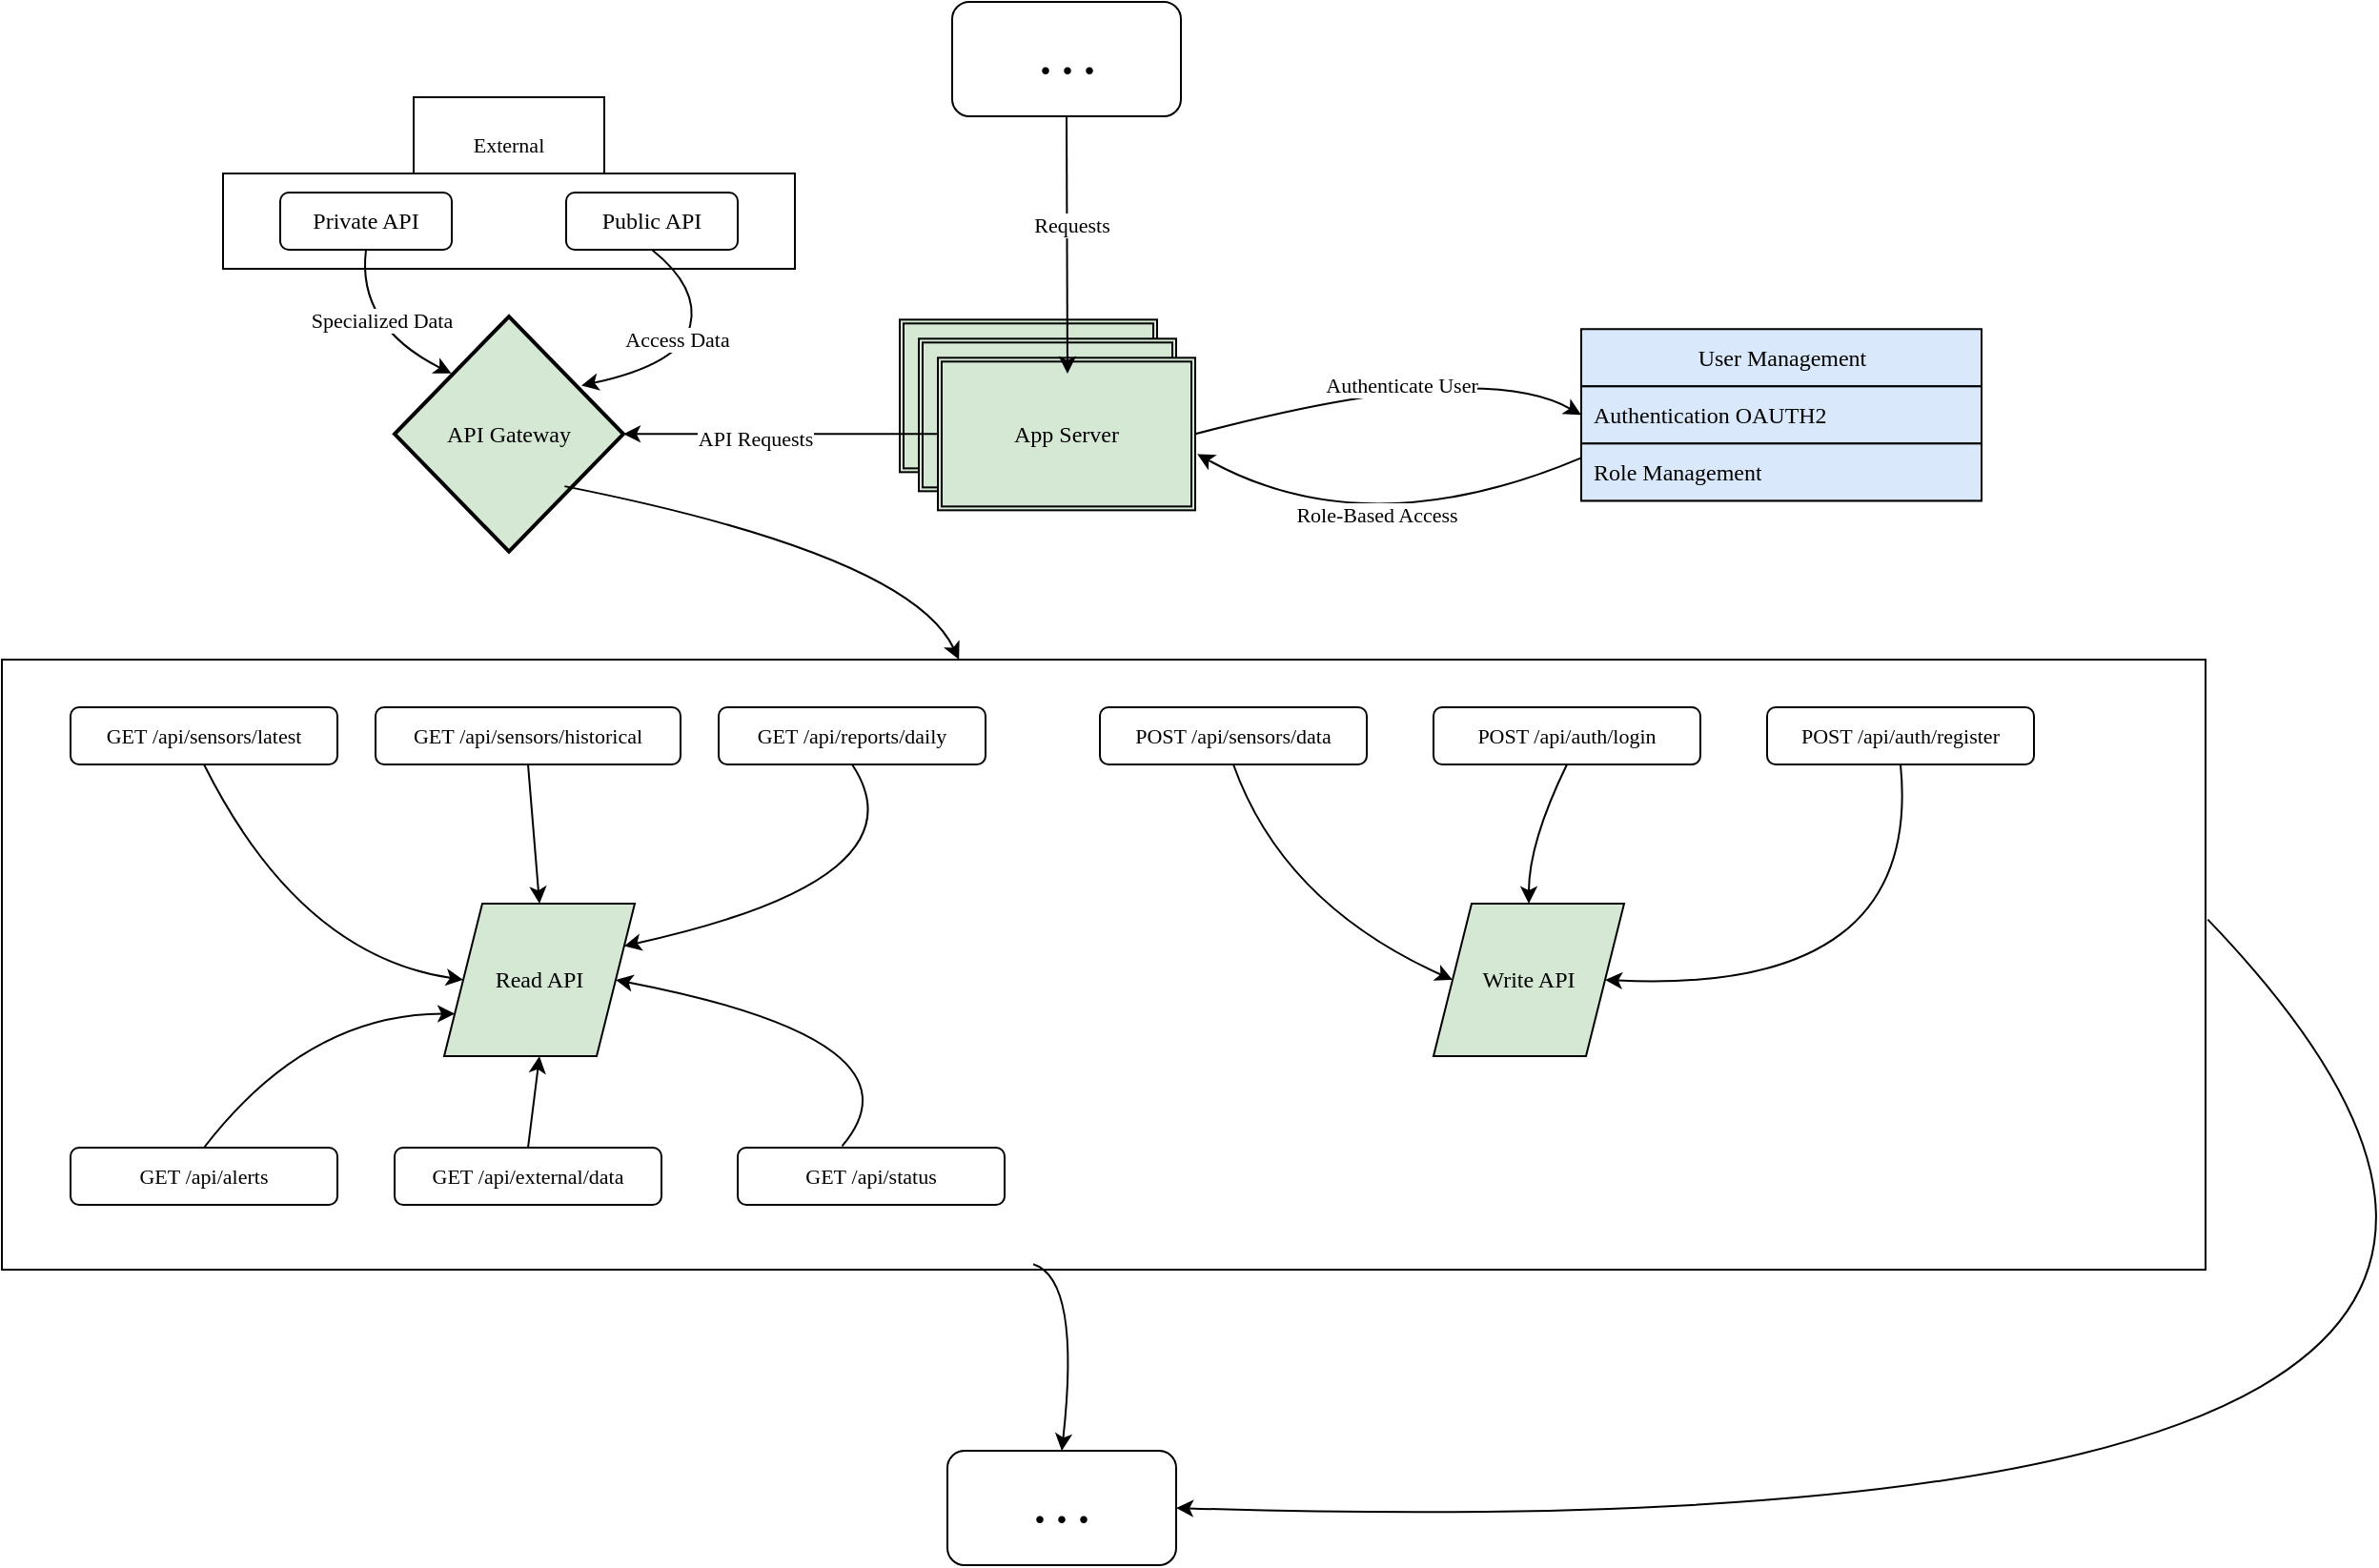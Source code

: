 <mxfile version="26.0.9">
  <diagram id="Lz21QKMlTZkSokL3q0T9" name="Page-3">
    <mxGraphModel dx="3170" dy="2810" grid="1" gridSize="8" guides="1" tooltips="1" connect="1" arrows="1" fold="1" page="1" pageScale="1" pageWidth="1600" pageHeight="1100" math="0" shadow="0">
      <root>
        <mxCell id="0" />
        <mxCell id="1" parent="0" />
        <mxCell id="G4arTZ-eLfZ_415VaoW4-1" value="" style="rounded=0;whiteSpace=wrap;html=1;fillColor=none;fontFamily=Comic Sans MS;fontSize=11;" parent="1" vertex="1">
          <mxGeometry x="224" y="480" width="1156" height="320" as="geometry" />
        </mxCell>
        <mxCell id="41eCFME9FWgPAuhepwrC-23" value="" style="rounded=0;whiteSpace=wrap;html=1;fillColor=none;fontFamily=Comic Sans MS;fontSize=11;" parent="1" vertex="1">
          <mxGeometry x="340" y="225" width="300" height="50" as="geometry" />
        </mxCell>
        <mxCell id="AawS_CYTbvHG_qcbmdIw-1" value=". . ." style="rounded=1;whiteSpace=wrap;html=1;fontFamily=Comic Sans MS;fontStyle=1;fontSize=23;" parent="1" vertex="1">
          <mxGeometry x="722.5" y="135" width="120" height="60" as="geometry" />
        </mxCell>
        <mxCell id="41eCFME9FWgPAuhepwrC-1" value="App Server" style="shape=ext;double=1;rounded=0;whiteSpace=wrap;html=1;fillColor=#d5e8d4;strokeColor=#000000;fontFamily=Comic Sans MS;" parent="1" vertex="1">
          <mxGeometry x="695" y="301.67" width="135" height="80" as="geometry" />
        </mxCell>
        <mxCell id="41eCFME9FWgPAuhepwrC-2" value="App Server" style="shape=ext;double=1;rounded=0;whiteSpace=wrap;html=1;fillColor=#d5e8d4;strokeColor=#000000;fontFamily=Comic Sans MS;" parent="1" vertex="1">
          <mxGeometry x="705" y="311.67" width="135" height="80" as="geometry" />
        </mxCell>
        <mxCell id="41eCFME9FWgPAuhepwrC-3" value="App Server" style="shape=ext;double=1;rounded=0;whiteSpace=wrap;html=1;fillColor=#d5e8d4;strokeColor=#000000;fontFamily=Comic Sans MS;" parent="1" vertex="1">
          <mxGeometry x="715" y="321.67" width="135" height="80" as="geometry" />
        </mxCell>
        <mxCell id="41eCFME9FWgPAuhepwrC-4" value="" style="endArrow=classic;html=1;rounded=0;exitX=0.5;exitY=1;exitDx=0;exitDy=0;fontFamily=Comic Sans MS;" parent="1" source="AawS_CYTbvHG_qcbmdIw-1" edge="1">
          <mxGeometry width="50" height="50" relative="1" as="geometry">
            <mxPoint x="790" y="205" as="sourcePoint" />
            <mxPoint x="783" y="330" as="targetPoint" />
          </mxGeometry>
        </mxCell>
        <mxCell id="41eCFME9FWgPAuhepwrC-5" value="Requests" style="edgeLabel;html=1;align=center;verticalAlign=middle;resizable=0;points=[];fontFamily=Comic Sans MS;" parent="41eCFME9FWgPAuhepwrC-4" vertex="1" connectable="0">
          <mxGeometry x="-0.158" y="2" relative="1" as="geometry">
            <mxPoint as="offset" />
          </mxGeometry>
        </mxCell>
        <mxCell id="41eCFME9FWgPAuhepwrC-6" value="User Management" style="swimlane;fontStyle=0;childLayout=stackLayout;horizontal=1;startSize=30;horizontalStack=0;resizeParent=1;resizeParentMax=0;resizeLast=0;collapsible=1;marginBottom=0;whiteSpace=wrap;html=1;fillColor=#dae8fc;strokeColor=#000000;fontFamily=Comic Sans MS;fontColor=#000000;" parent="1" vertex="1">
          <mxGeometry x="1052.5" y="306.67" width="210" height="90" as="geometry" />
        </mxCell>
        <mxCell id="41eCFME9FWgPAuhepwrC-7" value="Authentication OAUTH2" style="text;strokeColor=#000000;fillColor=#dae8fc;align=left;verticalAlign=middle;spacingLeft=4;spacingRight=4;overflow=hidden;points=[[0,0.5],[1,0.5]];portConstraint=eastwest;rotatable=0;whiteSpace=wrap;html=1;fontFamily=Comic Sans MS;fontColor=#000000;" parent="41eCFME9FWgPAuhepwrC-6" vertex="1">
          <mxGeometry y="30" width="210" height="30" as="geometry" />
        </mxCell>
        <mxCell id="41eCFME9FWgPAuhepwrC-8" value="Role Management" style="text;strokeColor=#000000;fillColor=#dae8fc;align=left;verticalAlign=middle;spacingLeft=4;spacingRight=4;overflow=hidden;points=[[0,0.5],[1,0.5]];portConstraint=eastwest;rotatable=0;whiteSpace=wrap;html=1;fontFamily=Comic Sans MS;fontColor=#000000;" parent="41eCFME9FWgPAuhepwrC-6" vertex="1">
          <mxGeometry y="60" width="210" height="30" as="geometry" />
        </mxCell>
        <mxCell id="41eCFME9FWgPAuhepwrC-9" value="" style="curved=1;endArrow=classic;html=1;rounded=0;exitX=1;exitY=0.5;exitDx=0;exitDy=0;entryX=0;entryY=0.5;entryDx=0;entryDy=0;fontFamily=Comic Sans MS;" parent="1" source="41eCFME9FWgPAuhepwrC-3" target="41eCFME9FWgPAuhepwrC-7" edge="1">
          <mxGeometry width="50" height="50" relative="1" as="geometry">
            <mxPoint x="1030" y="401.67" as="sourcePoint" />
            <mxPoint x="1080" y="351.67" as="targetPoint" />
            <Array as="points">
              <mxPoint x="1000" y="321.67" />
            </Array>
          </mxGeometry>
        </mxCell>
        <mxCell id="41eCFME9FWgPAuhepwrC-10" value="Authenticate User" style="edgeLabel;html=1;align=center;verticalAlign=middle;resizable=0;points=[];fontFamily=Comic Sans MS;" parent="41eCFME9FWgPAuhepwrC-9" vertex="1" connectable="0">
          <mxGeometry x="0.022" y="-4" relative="1" as="geometry">
            <mxPoint y="-1" as="offset" />
          </mxGeometry>
        </mxCell>
        <mxCell id="41eCFME9FWgPAuhepwrC-11" value="" style="curved=1;endArrow=classic;html=1;rounded=0;entryX=1.008;entryY=0.631;entryDx=0;entryDy=0;entryPerimeter=0;exitX=0;exitY=0.75;exitDx=0;exitDy=0;fontFamily=Comic Sans MS;" parent="1" source="41eCFME9FWgPAuhepwrC-6" target="41eCFME9FWgPAuhepwrC-3" edge="1">
          <mxGeometry width="50" height="50" relative="1" as="geometry">
            <mxPoint x="910" y="451.67" as="sourcePoint" />
            <mxPoint x="990" y="421.67" as="targetPoint" />
            <Array as="points">
              <mxPoint x="940" y="421.67" />
            </Array>
          </mxGeometry>
        </mxCell>
        <mxCell id="41eCFME9FWgPAuhepwrC-12" value="Role-Based Access" style="edgeLabel;html=1;align=center;verticalAlign=middle;resizable=0;points=[];fontFamily=Comic Sans MS;" parent="41eCFME9FWgPAuhepwrC-11" vertex="1" connectable="0">
          <mxGeometry x="-0.006" y="-15" relative="1" as="geometry">
            <mxPoint x="1" as="offset" />
          </mxGeometry>
        </mxCell>
        <mxCell id="41eCFME9FWgPAuhepwrC-13" value="API Gateway" style="strokeWidth=2;html=1;shape=mxgraph.flowchart.decision;whiteSpace=wrap;fillColor=#d5e8d4;strokeColor=#000000;fontFamily=Comic Sans MS;" parent="1" vertex="1">
          <mxGeometry x="430" y="300.01" width="120" height="123.33" as="geometry" />
        </mxCell>
        <mxCell id="41eCFME9FWgPAuhepwrC-14" value="" style="endArrow=classic;html=1;rounded=0;entryX=1;entryY=0.5;entryDx=0;entryDy=0;entryPerimeter=0;exitX=0;exitY=0.5;exitDx=0;exitDy=0;fontFamily=Comic Sans MS;" parent="1" source="41eCFME9FWgPAuhepwrC-3" target="41eCFME9FWgPAuhepwrC-13" edge="1">
          <mxGeometry width="50" height="50" relative="1" as="geometry">
            <mxPoint x="590" y="335" as="sourcePoint" />
            <mxPoint x="640" y="285" as="targetPoint" />
          </mxGeometry>
        </mxCell>
        <mxCell id="41eCFME9FWgPAuhepwrC-15" value="API Requests" style="edgeLabel;html=1;align=center;verticalAlign=middle;resizable=0;points=[];fontFamily=Comic Sans MS;" parent="41eCFME9FWgPAuhepwrC-14" vertex="1" connectable="0">
          <mxGeometry x="0.172" y="2" relative="1" as="geometry">
            <mxPoint as="offset" />
          </mxGeometry>
        </mxCell>
        <mxCell id="41eCFME9FWgPAuhepwrC-16" value="Private API" style="rounded=1;whiteSpace=wrap;html=1;fontFamily=Comic Sans MS;" parent="1" vertex="1">
          <mxGeometry x="370" y="235" width="90" height="30" as="geometry" />
        </mxCell>
        <mxCell id="41eCFME9FWgPAuhepwrC-17" value="Public API" style="rounded=1;whiteSpace=wrap;html=1;fontFamily=Comic Sans MS;" parent="1" vertex="1">
          <mxGeometry x="520" y="235" width="90" height="30" as="geometry" />
        </mxCell>
        <mxCell id="41eCFME9FWgPAuhepwrC-18" value="" style="curved=1;endArrow=classic;html=1;rounded=0;exitX=0.5;exitY=1;exitDx=0;exitDy=0;entryX=0.817;entryY=0.294;entryDx=0;entryDy=0;entryPerimeter=0;fontFamily=Comic Sans MS;" parent="1" source="41eCFME9FWgPAuhepwrC-17" target="41eCFME9FWgPAuhepwrC-13" edge="1">
          <mxGeometry width="50" height="50" relative="1" as="geometry">
            <mxPoint x="680" y="385" as="sourcePoint" />
            <mxPoint x="730" y="335" as="targetPoint" />
            <Array as="points">
              <mxPoint x="590" y="285" />
              <mxPoint x="580" y="325" />
            </Array>
          </mxGeometry>
        </mxCell>
        <mxCell id="41eCFME9FWgPAuhepwrC-19" value="Access Data" style="edgeLabel;html=1;align=center;verticalAlign=middle;resizable=0;points=[];fontFamily=Comic Sans MS;" parent="41eCFME9FWgPAuhepwrC-18" vertex="1" connectable="0">
          <mxGeometry x="-0.033" y="-5" relative="1" as="geometry">
            <mxPoint as="offset" />
          </mxGeometry>
        </mxCell>
        <mxCell id="41eCFME9FWgPAuhepwrC-20" value="" style="curved=1;endArrow=classic;html=1;rounded=0;exitX=0.5;exitY=1;exitDx=0;exitDy=0;entryX=0.248;entryY=0.242;entryDx=0;entryDy=0;entryPerimeter=0;fontFamily=Comic Sans MS;" parent="1" source="41eCFME9FWgPAuhepwrC-16" target="41eCFME9FWgPAuhepwrC-13" edge="1">
          <mxGeometry width="50" height="50" relative="1" as="geometry">
            <mxPoint x="680" y="385" as="sourcePoint" />
            <mxPoint x="730" y="335" as="targetPoint" />
            <Array as="points">
              <mxPoint x="410" y="305" />
            </Array>
          </mxGeometry>
        </mxCell>
        <mxCell id="41eCFME9FWgPAuhepwrC-21" value="Specialized Data" style="edgeLabel;html=1;align=center;verticalAlign=middle;resizable=0;points=[];fontFamily=Comic Sans MS;" parent="41eCFME9FWgPAuhepwrC-20" vertex="1" connectable="0">
          <mxGeometry x="0.052" y="9" relative="1" as="geometry">
            <mxPoint as="offset" />
          </mxGeometry>
        </mxCell>
        <mxCell id="41eCFME9FWgPAuhepwrC-24" value="External" style="text;html=1;align=center;verticalAlign=middle;whiteSpace=wrap;rounded=0;fontFamily=Comic Sans MS;fontSize=11;" parent="1" vertex="1">
          <mxGeometry x="460" y="195" width="60" height="30" as="geometry" />
        </mxCell>
        <mxCell id="X9Cq_pv23FhvsYlwHoZe-1" value="Read API" style="shape=parallelogram;perimeter=parallelogramPerimeter;whiteSpace=wrap;html=1;fixedSize=1;fillColor=#d5e8d4;strokeColor=#000000;fontFamily=Comic Sans MS;" parent="1" vertex="1">
          <mxGeometry x="456" y="608" width="100" height="80" as="geometry" />
        </mxCell>
        <mxCell id="X9Cq_pv23FhvsYlwHoZe-2" value="Write API" style="shape=parallelogram;perimeter=parallelogramPerimeter;whiteSpace=wrap;html=1;fixedSize=1;fillColor=#d5e8d4;strokeColor=#000000;fontFamily=Comic Sans MS;" parent="1" vertex="1">
          <mxGeometry x="975" y="608" width="100" height="80" as="geometry" />
        </mxCell>
        <mxCell id="G4arTZ-eLfZ_415VaoW4-2" value="GET&amp;nbsp;/api/sensors/latest" style="rounded=1;whiteSpace=wrap;html=1;fontFamily=Comic Sans MS;fontSize=11;" parent="1" vertex="1">
          <mxGeometry x="260" y="505" width="140" height="30" as="geometry" />
        </mxCell>
        <mxCell id="G4arTZ-eLfZ_415VaoW4-3" value="GET&amp;nbsp;/api/sensors/historical" style="rounded=1;whiteSpace=wrap;html=1;fontFamily=Comic Sans MS;fontSize=11;" parent="1" vertex="1">
          <mxGeometry x="420" y="505" width="160" height="30" as="geometry" />
        </mxCell>
        <mxCell id="G4arTZ-eLfZ_415VaoW4-4" value="GET&amp;nbsp;/api/reports/daily" style="rounded=1;whiteSpace=wrap;html=1;fontFamily=Comic Sans MS;fontSize=11;" parent="1" vertex="1">
          <mxGeometry x="600" y="505" width="140" height="30" as="geometry" />
        </mxCell>
        <mxCell id="G4arTZ-eLfZ_415VaoW4-6" value="" style="rounded=0;whiteSpace=wrap;html=1;fillColor=none;fontFamily=Comic Sans MS;fontSize=11;" parent="1" vertex="1">
          <mxGeometry x="440" y="185" width="100" height="40" as="geometry" />
        </mxCell>
        <mxCell id="G4arTZ-eLfZ_415VaoW4-5" value="GET&amp;nbsp;/api/alerts" style="rounded=1;whiteSpace=wrap;html=1;fontFamily=Comic Sans MS;fontSize=11;" parent="1" vertex="1">
          <mxGeometry x="260" y="736" width="140" height="30" as="geometry" />
        </mxCell>
        <mxCell id="G4arTZ-eLfZ_415VaoW4-7" value="GET&amp;nbsp;/api/external/data" style="rounded=1;whiteSpace=wrap;html=1;fontFamily=Comic Sans MS;fontSize=11;" parent="1" vertex="1">
          <mxGeometry x="430" y="736" width="140" height="30" as="geometry" />
        </mxCell>
        <mxCell id="G4arTZ-eLfZ_415VaoW4-8" value="POST /api/sensors/data" style="rounded=1;whiteSpace=wrap;html=1;fontFamily=Comic Sans MS;fontSize=11;" parent="1" vertex="1">
          <mxGeometry x="800" y="505" width="140" height="30" as="geometry" />
        </mxCell>
        <mxCell id="G4arTZ-eLfZ_415VaoW4-9" value="" style="curved=1;endArrow=classic;html=1;rounded=0;exitX=0.5;exitY=1;exitDx=0;exitDy=0;entryX=0;entryY=0.5;entryDx=0;entryDy=0;fontFamily=Comic Sans MS;fontSize=11;" parent="1" source="G4arTZ-eLfZ_415VaoW4-2" target="X9Cq_pv23FhvsYlwHoZe-1" edge="1">
          <mxGeometry width="50" height="50" relative="1" as="geometry">
            <mxPoint x="760" y="555" as="sourcePoint" />
            <mxPoint x="810" y="505" as="targetPoint" />
            <Array as="points">
              <mxPoint x="380" y="635" />
            </Array>
          </mxGeometry>
        </mxCell>
        <mxCell id="G4arTZ-eLfZ_415VaoW4-10" value="" style="curved=1;endArrow=classic;html=1;rounded=0;exitX=0.5;exitY=1;exitDx=0;exitDy=0;entryX=0.5;entryY=0;entryDx=0;entryDy=0;fontFamily=Comic Sans MS;fontSize=11;" parent="1" source="G4arTZ-eLfZ_415VaoW4-3" target="X9Cq_pv23FhvsYlwHoZe-1" edge="1">
          <mxGeometry width="50" height="50" relative="1" as="geometry">
            <mxPoint x="335" y="575" as="sourcePoint" />
            <mxPoint x="665" y="665" as="targetPoint" />
            <Array as="points" />
          </mxGeometry>
        </mxCell>
        <mxCell id="G4arTZ-eLfZ_415VaoW4-11" value="" style="curved=1;endArrow=classic;html=1;rounded=0;exitX=0.5;exitY=1;exitDx=0;exitDy=0;entryX=1;entryY=0.25;entryDx=0;entryDy=0;fontFamily=Comic Sans MS;fontSize=11;" parent="1" source="G4arTZ-eLfZ_415VaoW4-4" target="X9Cq_pv23FhvsYlwHoZe-1" edge="1">
          <mxGeometry width="50" height="50" relative="1" as="geometry">
            <mxPoint x="510" y="545" as="sourcePoint" />
            <mxPoint x="670" y="635" as="targetPoint" />
            <Array as="points">
              <mxPoint x="710" y="595" />
            </Array>
          </mxGeometry>
        </mxCell>
        <mxCell id="G4arTZ-eLfZ_415VaoW4-12" value="" style="curved=1;endArrow=classic;html=1;rounded=0;exitX=0.5;exitY=0;exitDx=0;exitDy=0;entryX=0;entryY=0.75;entryDx=0;entryDy=0;fontFamily=Comic Sans MS;fontSize=11;" parent="1" source="G4arTZ-eLfZ_415VaoW4-5" target="X9Cq_pv23FhvsYlwHoZe-1" edge="1">
          <mxGeometry width="50" height="50" relative="1" as="geometry">
            <mxPoint x="680" y="545" as="sourcePoint" />
            <mxPoint x="680" y="635" as="targetPoint" />
            <Array as="points">
              <mxPoint x="384" y="666" />
            </Array>
          </mxGeometry>
        </mxCell>
        <mxCell id="G4arTZ-eLfZ_415VaoW4-13" value="" style="curved=1;endArrow=classic;html=1;rounded=0;exitX=0.5;exitY=0;exitDx=0;exitDy=0;entryX=0.5;entryY=1;entryDx=0;entryDy=0;fontFamily=Comic Sans MS;fontSize=11;" parent="1" source="G4arTZ-eLfZ_415VaoW4-7" target="X9Cq_pv23FhvsYlwHoZe-1" edge="1">
          <mxGeometry width="50" height="50" relative="1" as="geometry">
            <mxPoint x="840" y="545" as="sourcePoint" />
            <mxPoint x="720" y="645" as="targetPoint" />
            <Array as="points" />
          </mxGeometry>
        </mxCell>
        <mxCell id="G4arTZ-eLfZ_415VaoW4-14" value="" style="curved=1;endArrow=classic;html=1;rounded=0;exitX=0.5;exitY=1;exitDx=0;exitDy=0;entryX=0;entryY=0.5;entryDx=0;entryDy=0;fontFamily=Comic Sans MS;fontSize=11;" parent="1" source="G4arTZ-eLfZ_415VaoW4-8" target="X9Cq_pv23FhvsYlwHoZe-2" edge="1">
          <mxGeometry width="50" height="50" relative="1" as="geometry">
            <mxPoint x="1150" y="565" as="sourcePoint" />
            <mxPoint x="860" y="695" as="targetPoint" />
            <Array as="points">
              <mxPoint x="896" y="608" />
            </Array>
          </mxGeometry>
        </mxCell>
        <mxCell id="G4arTZ-eLfZ_415VaoW4-15" value="" style="curved=1;endArrow=classic;html=1;rounded=0;exitX=0.743;exitY=0.722;exitDx=0;exitDy=0;exitPerimeter=0;fontFamily=Comic Sans MS;fontSize=11;" parent="1" source="41eCFME9FWgPAuhepwrC-13" target="G4arTZ-eLfZ_415VaoW4-1" edge="1">
          <mxGeometry width="50" height="50" relative="1" as="geometry">
            <mxPoint x="590" y="555" as="sourcePoint" />
            <mxPoint x="640" y="505" as="targetPoint" />
            <Array as="points">
              <mxPoint x="700" y="425" />
            </Array>
          </mxGeometry>
        </mxCell>
        <mxCell id="G4arTZ-eLfZ_415VaoW4-16" value=". . ." style="rounded=1;whiteSpace=wrap;html=1;fontFamily=Comic Sans MS;fontStyle=1;fontSize=23;" parent="1" vertex="1">
          <mxGeometry x="720" y="895" width="120" height="60" as="geometry" />
        </mxCell>
        <mxCell id="G4arTZ-eLfZ_415VaoW4-17" value="" style="curved=1;endArrow=classic;html=1;rounded=0;exitX=0.468;exitY=0.991;exitDx=0;exitDy=0;entryX=0.5;entryY=0;entryDx=0;entryDy=0;exitPerimeter=0;fontFamily=Comic Sans MS;fontSize=11;" parent="1" source="G4arTZ-eLfZ_415VaoW4-1" target="G4arTZ-eLfZ_415VaoW4-16" edge="1">
          <mxGeometry width="50" height="50" relative="1" as="geometry">
            <mxPoint x="440" y="845" as="sourcePoint" />
            <mxPoint x="730" y="975" as="targetPoint" />
            <Array as="points">
              <mxPoint x="790" y="805" />
            </Array>
          </mxGeometry>
        </mxCell>
        <mxCell id="G4arTZ-eLfZ_415VaoW4-18" value="" style="curved=1;endArrow=classic;html=1;rounded=0;exitX=1.001;exitY=0.426;exitDx=0;exitDy=0;entryX=1;entryY=0.5;entryDx=0;entryDy=0;exitPerimeter=0;" parent="1" source="G4arTZ-eLfZ_415VaoW4-1" target="G4arTZ-eLfZ_415VaoW4-16" edge="1">
          <mxGeometry width="50" height="50" relative="1" as="geometry">
            <mxPoint x="1280" y="720" as="sourcePoint" />
            <mxPoint x="1297" y="873" as="targetPoint" />
            <Array as="points">
              <mxPoint x="1704" y="952" />
            </Array>
          </mxGeometry>
        </mxCell>
        <mxCell id="G4arTZ-eLfZ_415VaoW4-19" value="GET&amp;nbsp;/api/status" style="rounded=1;whiteSpace=wrap;html=1;fontFamily=Comic Sans MS;fontSize=11;" parent="1" vertex="1">
          <mxGeometry x="610" y="736" width="140" height="30" as="geometry" />
        </mxCell>
        <mxCell id="G4arTZ-eLfZ_415VaoW4-20" value="" style="curved=1;endArrow=classic;html=1;rounded=0;exitX=0.391;exitY=-0.027;exitDx=0;exitDy=0;fontFamily=Comic Sans MS;fontSize=11;exitPerimeter=0;entryX=1;entryY=0.5;entryDx=0;entryDy=0;" parent="1" source="G4arTZ-eLfZ_415VaoW4-19" target="X9Cq_pv23FhvsYlwHoZe-1" edge="1">
          <mxGeometry width="50" height="50" relative="1" as="geometry">
            <mxPoint x="680" y="736" as="sourcePoint" />
            <mxPoint x="726" y="648" as="targetPoint" />
            <Array as="points">
              <mxPoint x="712" y="680" />
            </Array>
          </mxGeometry>
        </mxCell>
        <mxCell id="G4arTZ-eLfZ_415VaoW4-21" value="POST /api/auth/login" style="rounded=1;whiteSpace=wrap;html=1;fontFamily=Comic Sans MS;fontSize=11;" parent="1" vertex="1">
          <mxGeometry x="975" y="505" width="140" height="30" as="geometry" />
        </mxCell>
        <mxCell id="G4arTZ-eLfZ_415VaoW4-22" value="POST /api/auth/register" style="rounded=1;whiteSpace=wrap;html=1;fontFamily=Comic Sans MS;fontSize=11;" parent="1" vertex="1">
          <mxGeometry x="1150" y="505" width="140" height="30" as="geometry" />
        </mxCell>
        <mxCell id="G4arTZ-eLfZ_415VaoW4-23" value="" style="curved=1;endArrow=classic;html=1;rounded=0;exitX=0.5;exitY=1;exitDx=0;exitDy=0;entryX=0.5;entryY=0;entryDx=0;entryDy=0;fontFamily=Comic Sans MS;fontSize=11;" parent="1" source="G4arTZ-eLfZ_415VaoW4-21" target="X9Cq_pv23FhvsYlwHoZe-2" edge="1">
          <mxGeometry width="50" height="50" relative="1" as="geometry">
            <mxPoint x="508" y="543" as="sourcePoint" />
            <mxPoint x="514" y="616" as="targetPoint" />
            <Array as="points">
              <mxPoint x="1025" y="576" />
            </Array>
          </mxGeometry>
        </mxCell>
        <mxCell id="G4arTZ-eLfZ_415VaoW4-24" value="" style="curved=1;endArrow=classic;html=1;rounded=0;exitX=0.5;exitY=1;exitDx=0;exitDy=0;entryX=1;entryY=0.5;entryDx=0;entryDy=0;fontFamily=Comic Sans MS;fontSize=11;" parent="1" source="G4arTZ-eLfZ_415VaoW4-22" target="X9Cq_pv23FhvsYlwHoZe-2" edge="1">
          <mxGeometry width="50" height="50" relative="1" as="geometry">
            <mxPoint x="1053" y="543" as="sourcePoint" />
            <mxPoint x="1058" y="616" as="targetPoint" />
            <Array as="points">
              <mxPoint x="1232" y="656" />
            </Array>
          </mxGeometry>
        </mxCell>
      </root>
    </mxGraphModel>
  </diagram>
</mxfile>
